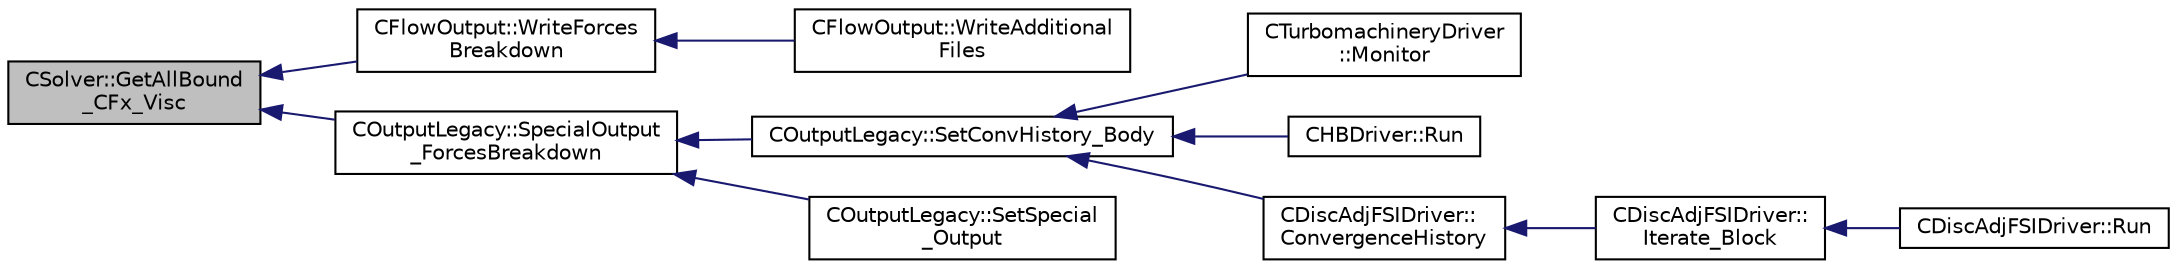 digraph "CSolver::GetAllBound_CFx_Visc"
{
  edge [fontname="Helvetica",fontsize="10",labelfontname="Helvetica",labelfontsize="10"];
  node [fontname="Helvetica",fontsize="10",shape=record];
  rankdir="LR";
  Node967 [label="CSolver::GetAllBound\l_CFx_Visc",height=0.2,width=0.4,color="black", fillcolor="grey75", style="filled", fontcolor="black"];
  Node967 -> Node968 [dir="back",color="midnightblue",fontsize="10",style="solid",fontname="Helvetica"];
  Node968 [label="CFlowOutput::WriteForces\lBreakdown",height=0.2,width=0.4,color="black", fillcolor="white", style="filled",URL="$class_c_flow_output.html#afacedef2006aa6fcf8c9a312b5f4430c",tooltip="Write the forces breakdown file. "];
  Node968 -> Node969 [dir="back",color="midnightblue",fontsize="10",style="solid",fontname="Helvetica"];
  Node969 [label="CFlowOutput::WriteAdditional\lFiles",height=0.2,width=0.4,color="black", fillcolor="white", style="filled",URL="$class_c_flow_output.html#aaac3fb7b2575967b157c306065ab1ea8",tooltip="Write any additional files defined for the current solver. "];
  Node967 -> Node970 [dir="back",color="midnightblue",fontsize="10",style="solid",fontname="Helvetica"];
  Node970 [label="COutputLegacy::SpecialOutput\l_ForcesBreakdown",height=0.2,width=0.4,color="black", fillcolor="white", style="filled",URL="$class_c_output_legacy.html#ab1ca98c0c4b16e9b75f06744e10d47c8",tooltip="Write the history file and the convergence on the screen for serial computations. ..."];
  Node970 -> Node971 [dir="back",color="midnightblue",fontsize="10",style="solid",fontname="Helvetica"];
  Node971 [label="COutputLegacy::SetConvHistory_Body",height=0.2,width=0.4,color="black", fillcolor="white", style="filled",URL="$class_c_output_legacy.html#a217cc0d778a3828499189a9debee47c6",tooltip="Write the history file and the convergence on the screen for serial computations. ..."];
  Node971 -> Node972 [dir="back",color="midnightblue",fontsize="10",style="solid",fontname="Helvetica"];
  Node972 [label="CTurbomachineryDriver\l::Monitor",height=0.2,width=0.4,color="black", fillcolor="white", style="filled",URL="$class_c_turbomachinery_driver.html#a41d7b50bbacef68eb5436293ebb2da4f",tooltip="Monitor the computation. "];
  Node971 -> Node973 [dir="back",color="midnightblue",fontsize="10",style="solid",fontname="Helvetica"];
  Node973 [label="CHBDriver::Run",height=0.2,width=0.4,color="black", fillcolor="white", style="filled",URL="$class_c_h_b_driver.html#a98c0448a8e0404845ee54e25b62eaea9",tooltip="Run a single iteration of a Harmonic Balance problem. "];
  Node971 -> Node974 [dir="back",color="midnightblue",fontsize="10",style="solid",fontname="Helvetica"];
  Node974 [label="CDiscAdjFSIDriver::\lConvergenceHistory",height=0.2,width=0.4,color="black", fillcolor="white", style="filled",URL="$class_c_disc_adj_f_s_i_driver.html#a139dfa2442613879f2b15f28a09c2bd5",tooltip="Output the convergence history. "];
  Node974 -> Node975 [dir="back",color="midnightblue",fontsize="10",style="solid",fontname="Helvetica"];
  Node975 [label="CDiscAdjFSIDriver::\lIterate_Block",height=0.2,width=0.4,color="black", fillcolor="white", style="filled",URL="$class_c_disc_adj_f_s_i_driver.html#a84949f139fa795b7d34d6ff77e82eb5c",tooltip="Iterate a certain block for adjoint FSI - may be the whole set of variables or independent and subite..."];
  Node975 -> Node976 [dir="back",color="midnightblue",fontsize="10",style="solid",fontname="Helvetica"];
  Node976 [label="CDiscAdjFSIDriver::Run",height=0.2,width=0.4,color="black", fillcolor="white", style="filled",URL="$class_c_disc_adj_f_s_i_driver.html#a2e965d6e9c4dcfc296077cae225cab21",tooltip="Run a Discrete Adjoint iteration for the FSI problem. "];
  Node970 -> Node977 [dir="back",color="midnightblue",fontsize="10",style="solid",fontname="Helvetica"];
  Node977 [label="COutputLegacy::SetSpecial\l_Output",height=0.2,width=0.4,color="black", fillcolor="white", style="filled",URL="$class_c_output_legacy.html#ab087aa06a268f2a2b96ead0cd32c0c41",tooltip="Writes the special output files. "];
}
